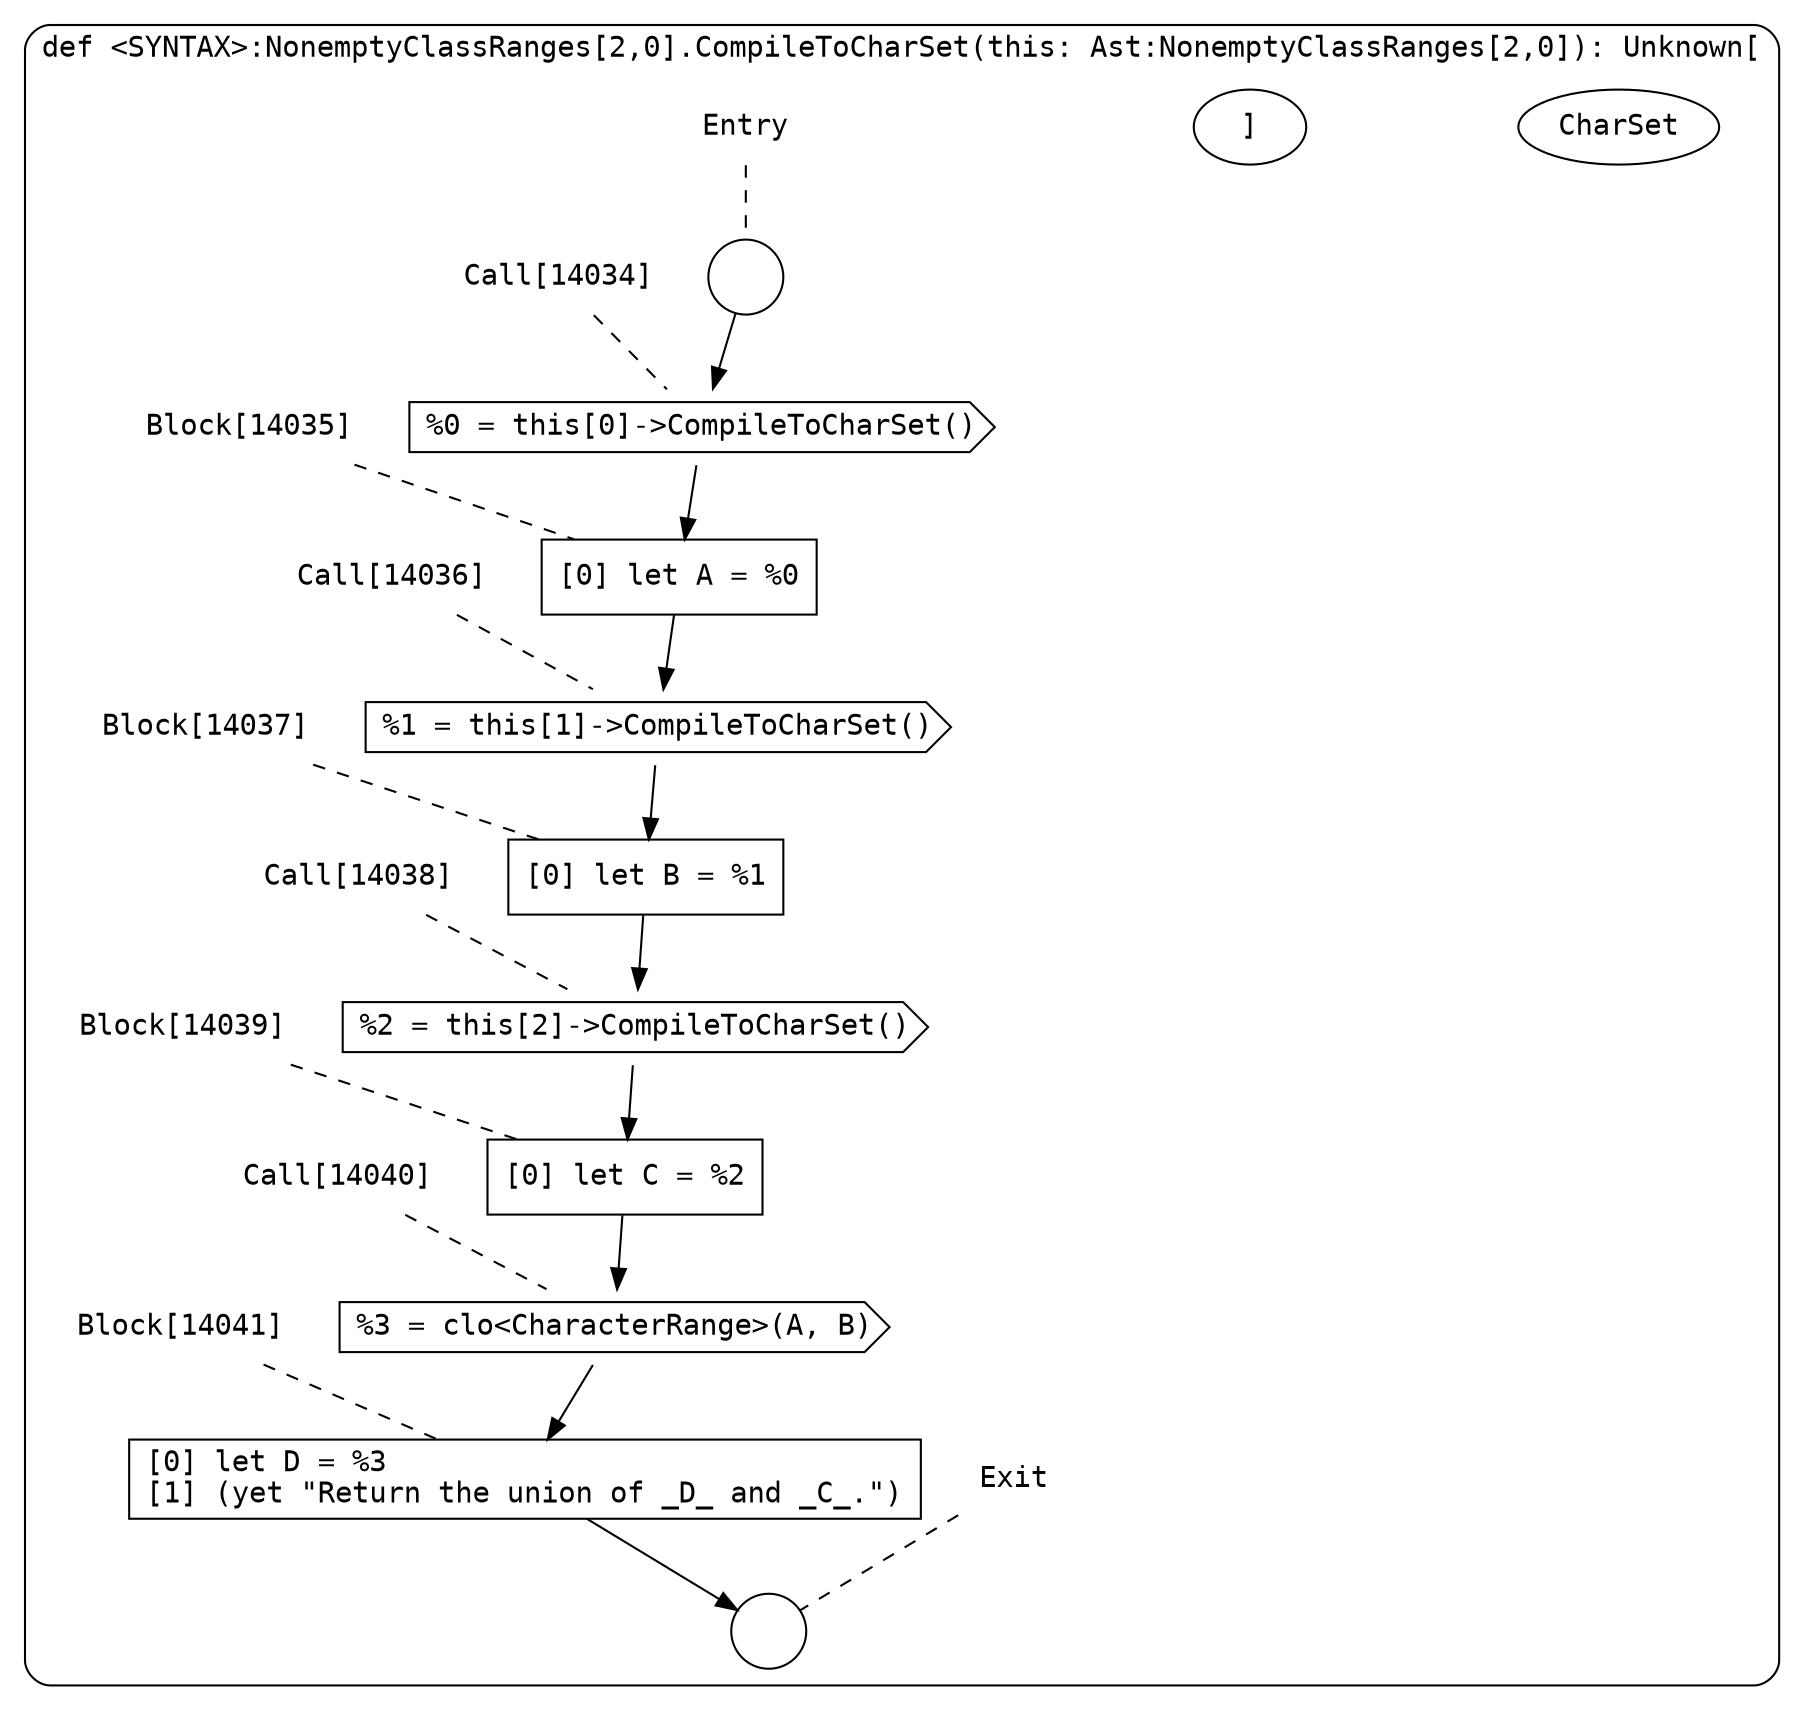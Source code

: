 digraph {
  graph [fontname = "Consolas"]
  node [fontname = "Consolas"]
  edge [fontname = "Consolas"]
  subgraph cluster2283 {
    label = "def <SYNTAX>:NonemptyClassRanges[2,0].CompileToCharSet(this: Ast:NonemptyClassRanges[2,0]): Unknown["CharSet"]"
    style = rounded
    cluster2283_entry_name [shape=none, label=<<font color="black">Entry</font>>]
    cluster2283_entry_name -> cluster2283_entry [arrowhead=none, color="black", style=dashed]
    cluster2283_entry [shape=circle label=" " color="black" fillcolor="white" style=filled]
    cluster2283_entry -> node14034 [color="black"]
    cluster2283_exit_name [shape=none, label=<<font color="black">Exit</font>>]
    cluster2283_exit_name -> cluster2283_exit [arrowhead=none, color="black", style=dashed]
    cluster2283_exit [shape=circle label=" " color="black" fillcolor="white" style=filled]
    node14034_name [shape=none, label=<<font color="black">Call[14034]</font>>]
    node14034_name -> node14034 [arrowhead=none, color="black", style=dashed]
    node14034 [shape=cds, label=<<font color="black">%0 = this[0]-&gt;CompileToCharSet()</font>> color="black" fillcolor="white", style=filled]
    node14034 -> node14035 [color="black"]
    node14035_name [shape=none, label=<<font color="black">Block[14035]</font>>]
    node14035_name -> node14035 [arrowhead=none, color="black", style=dashed]
    node14035 [shape=box, label=<<font color="black">[0] let A = %0<BR ALIGN="LEFT"/></font>> color="black" fillcolor="white", style=filled]
    node14035 -> node14036 [color="black"]
    node14036_name [shape=none, label=<<font color="black">Call[14036]</font>>]
    node14036_name -> node14036 [arrowhead=none, color="black", style=dashed]
    node14036 [shape=cds, label=<<font color="black">%1 = this[1]-&gt;CompileToCharSet()</font>> color="black" fillcolor="white", style=filled]
    node14036 -> node14037 [color="black"]
    node14037_name [shape=none, label=<<font color="black">Block[14037]</font>>]
    node14037_name -> node14037 [arrowhead=none, color="black", style=dashed]
    node14037 [shape=box, label=<<font color="black">[0] let B = %1<BR ALIGN="LEFT"/></font>> color="black" fillcolor="white", style=filled]
    node14037 -> node14038 [color="black"]
    node14038_name [shape=none, label=<<font color="black">Call[14038]</font>>]
    node14038_name -> node14038 [arrowhead=none, color="black", style=dashed]
    node14038 [shape=cds, label=<<font color="black">%2 = this[2]-&gt;CompileToCharSet()</font>> color="black" fillcolor="white", style=filled]
    node14038 -> node14039 [color="black"]
    node14039_name [shape=none, label=<<font color="black">Block[14039]</font>>]
    node14039_name -> node14039 [arrowhead=none, color="black", style=dashed]
    node14039 [shape=box, label=<<font color="black">[0] let C = %2<BR ALIGN="LEFT"/></font>> color="black" fillcolor="white", style=filled]
    node14039 -> node14040 [color="black"]
    node14040_name [shape=none, label=<<font color="black">Call[14040]</font>>]
    node14040_name -> node14040 [arrowhead=none, color="black", style=dashed]
    node14040 [shape=cds, label=<<font color="black">%3 = clo&lt;CharacterRange&gt;(A, B)</font>> color="black" fillcolor="white", style=filled]
    node14040 -> node14041 [color="black"]
    node14041_name [shape=none, label=<<font color="black">Block[14041]</font>>]
    node14041_name -> node14041 [arrowhead=none, color="black", style=dashed]
    node14041 [shape=box, label=<<font color="black">[0] let D = %3<BR ALIGN="LEFT"/>[1] (yet &quot;Return the union of _D_ and _C_.&quot;)<BR ALIGN="LEFT"/></font>> color="black" fillcolor="white", style=filled]
    node14041 -> cluster2283_exit [color="black"]
  }
}